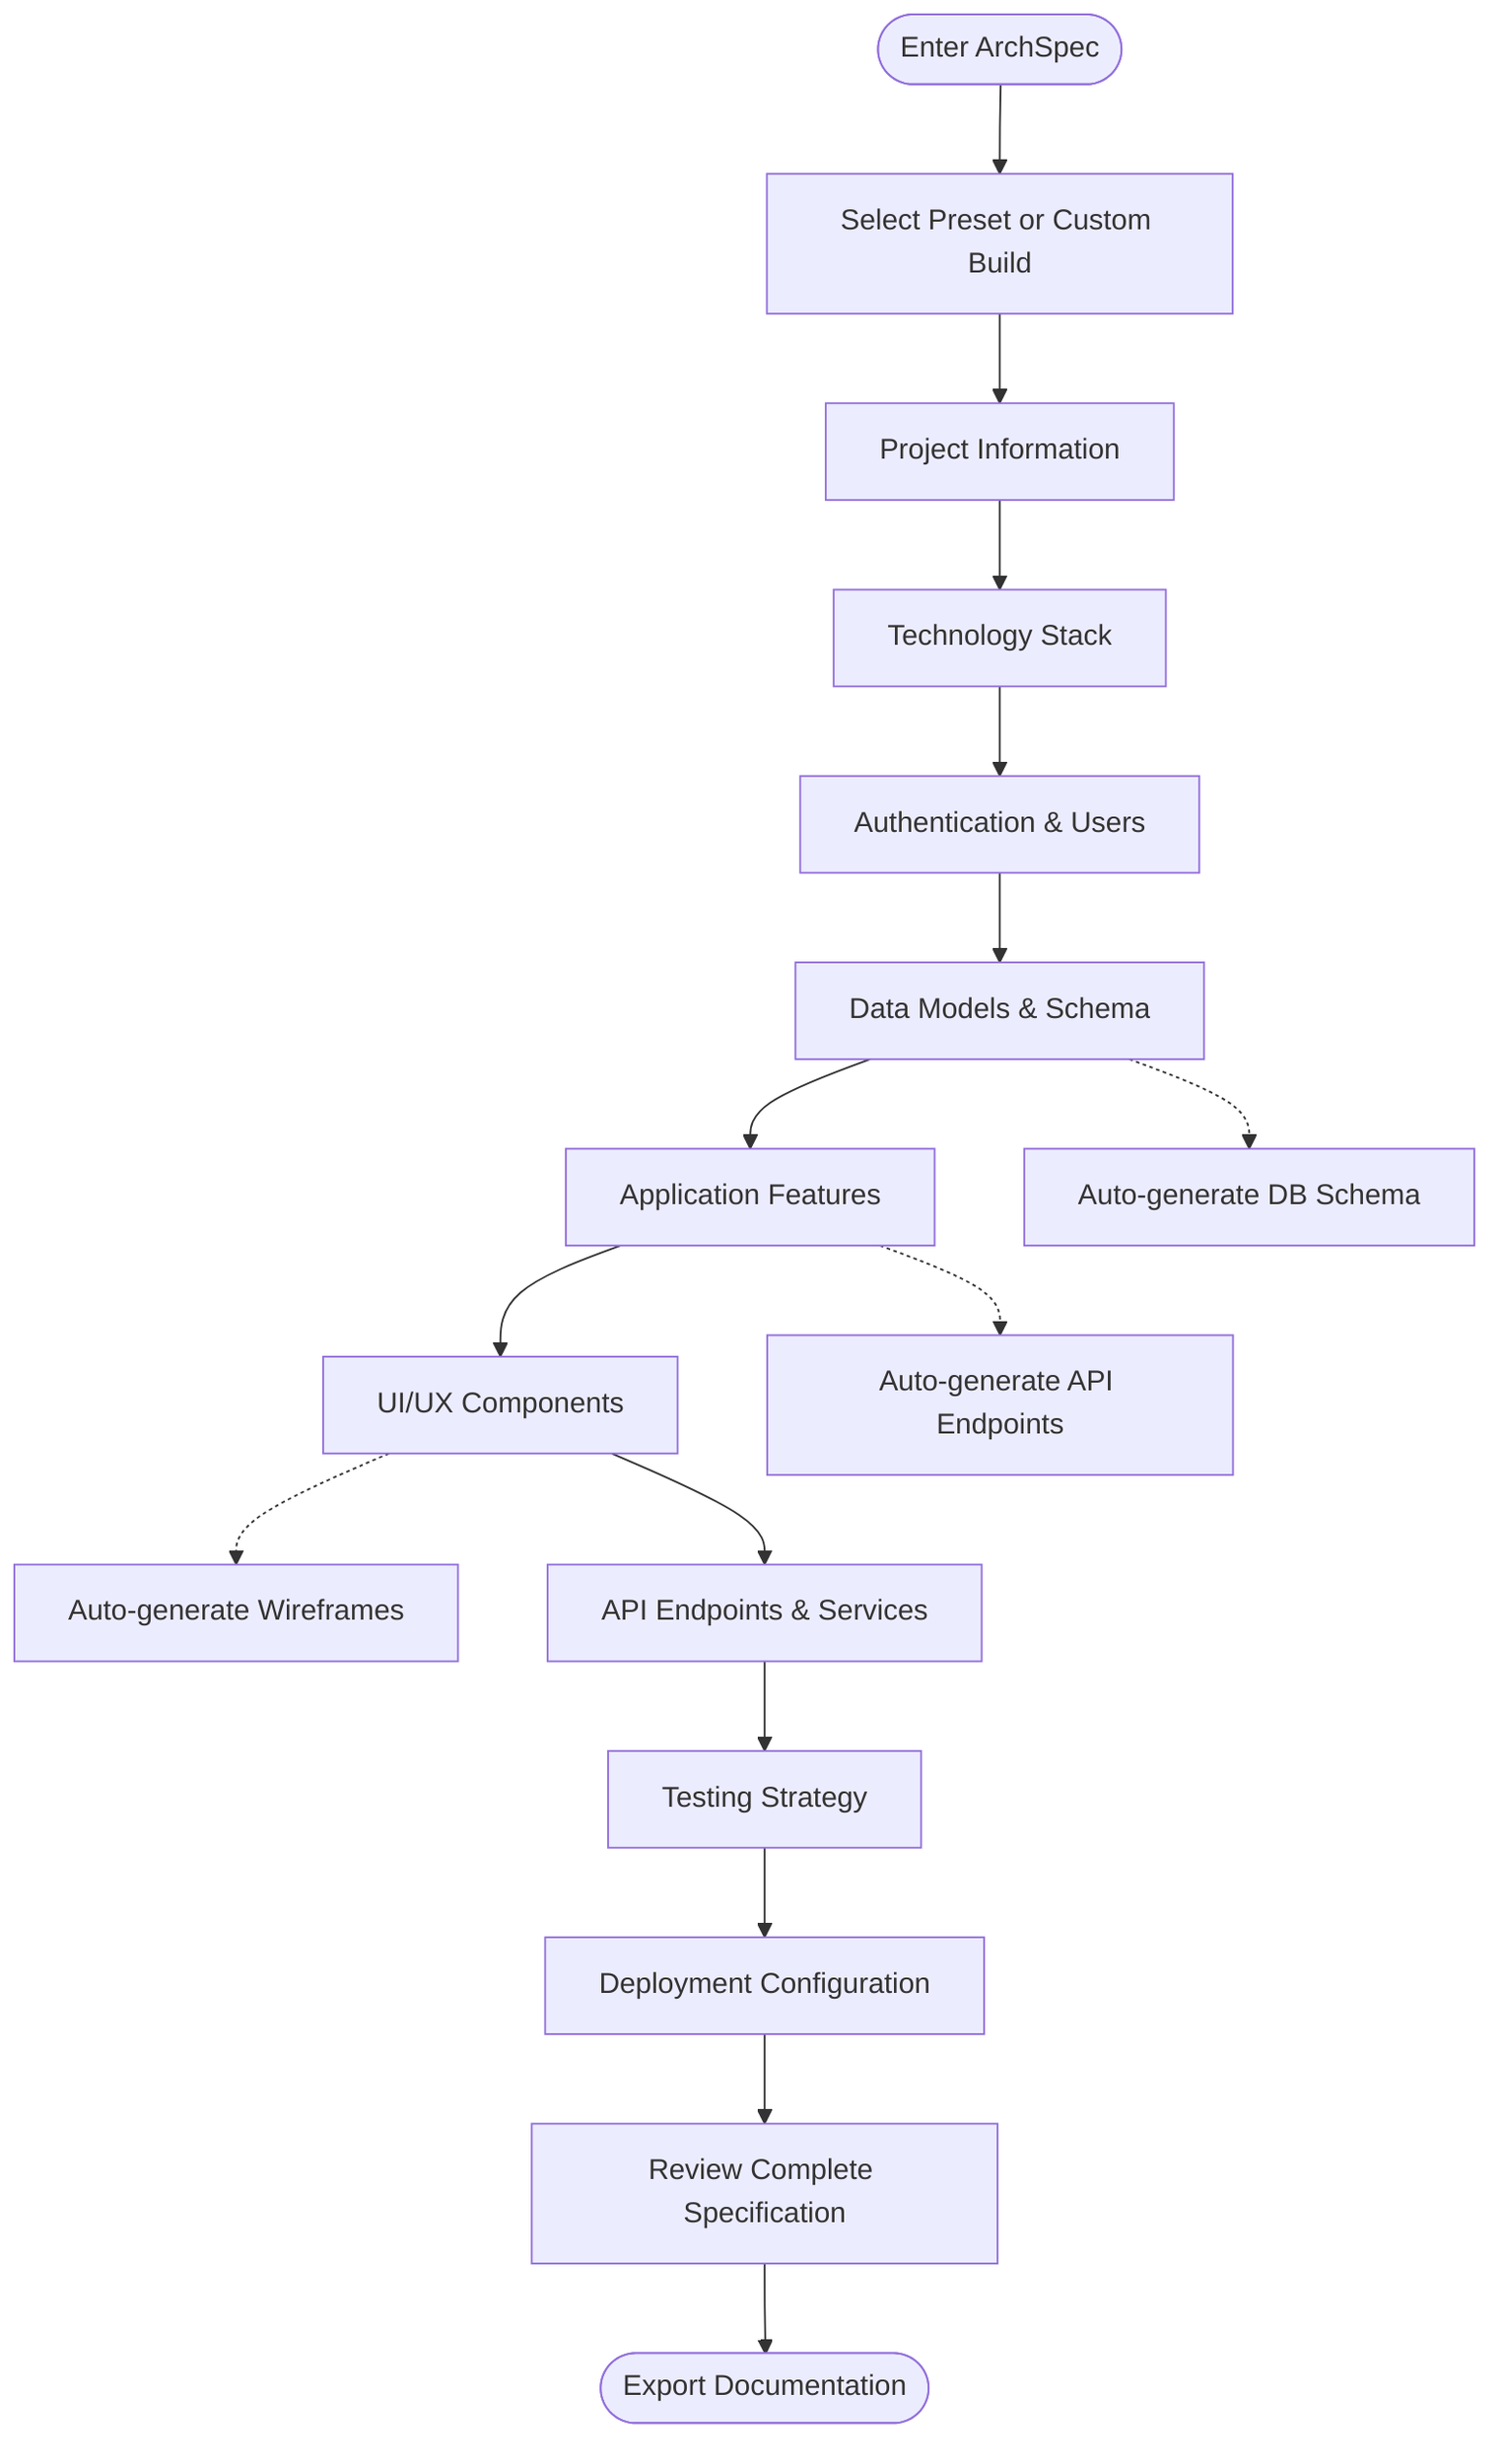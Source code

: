 flowchart TD
    Start([Enter ArchSpec]) --> SelectPreset[Select Preset or Custom Build]
    SelectPreset --> ProjectInfo[Project Information]
    ProjectInfo --> TechStack[Technology Stack]
    TechStack --> Auth[Authentication & Users]
    Auth --> DataModels[Data Models & Schema]
    DataModels --> Features[Application Features]
    Features --> UI[UI/UX Components]
    Features -.-> AutoGenAPI[Auto-generate API Endpoints]
    DataModels -.-> AutoGenDB[Auto-generate DB Schema]
    UI -.-> AutoGenWireframes[Auto-generate Wireframes]
    UI --> APIEndpoints[API Endpoints & Services]
    APIEndpoints --> Testing[Testing Strategy]
    Testing --> Deployment[Deployment Configuration]
    Deployment --> Review[Review Complete Specification]
    Review --> Export([Export Documentation])